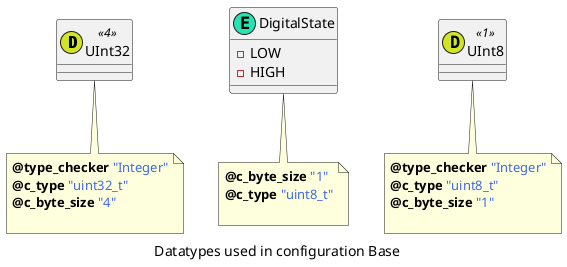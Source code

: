 @startuml
caption Datatypes used in configuration Base
class UInt32 <<(D,#D2E524)4>> {
}
note bottom of UInt32 : <b>@type_checker</b> <color:royalBlue>"Integer"</color>\n<b>@c_type</b> <color:royalBlue>"uint32_t"</color>\n<b>@c_byte_size</b> <color:royalBlue>"4"</color>\n
class DigitalState <<(E,#24E5B2)>> {
-LOW
-HIGH
}
note bottom of DigitalState : <b>@c_byte_size</b> <color:royalBlue>"1"</color>\n<b>@c_type</b> <color:royalBlue>"uint8_t"</color>\n
class UInt8 <<(D,#D2E524)1>> {
}
note bottom of UInt8 : <b>@type_checker</b> <color:royalBlue>"Integer"</color>\n<b>@c_type</b> <color:royalBlue>"uint8_t"</color>\n<b>@c_byte_size</b> <color:royalBlue>"1"</color>\n
@enduml
